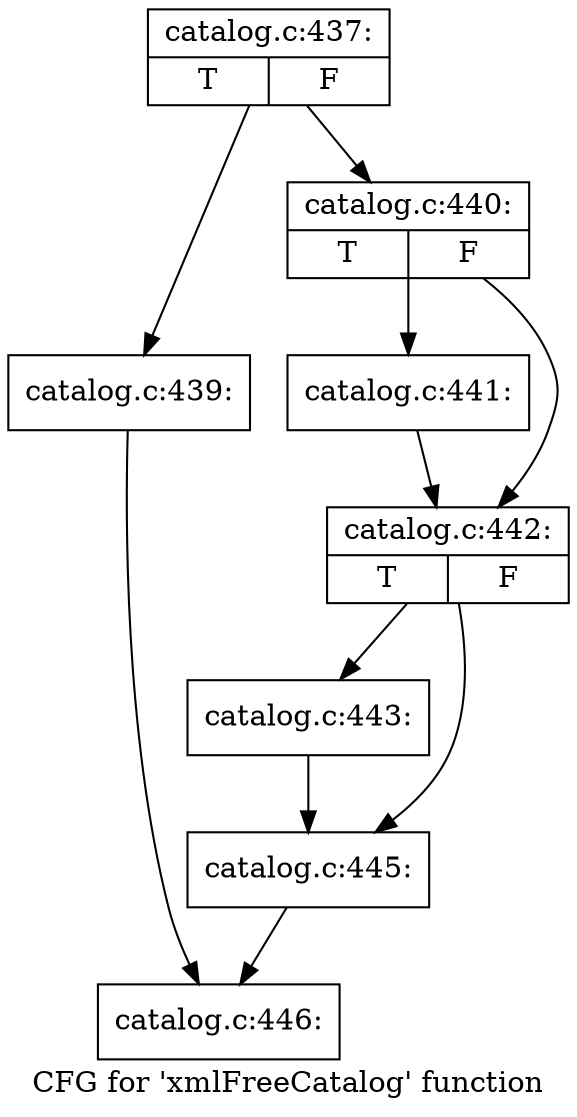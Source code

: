 digraph "CFG for 'xmlFreeCatalog' function" {
	label="CFG for 'xmlFreeCatalog' function";

	Node0x37f59a0 [shape=record,label="{catalog.c:437:|{<s0>T|<s1>F}}"];
	Node0x37f59a0 -> Node0x38018f0;
	Node0x37f59a0 -> Node0x3801940;
	Node0x38018f0 [shape=record,label="{catalog.c:439:}"];
	Node0x38018f0 -> Node0x371cda0;
	Node0x3801940 [shape=record,label="{catalog.c:440:|{<s0>T|<s1>F}}"];
	Node0x3801940 -> Node0x38021c0;
	Node0x3801940 -> Node0x3802210;
	Node0x38021c0 [shape=record,label="{catalog.c:441:}"];
	Node0x38021c0 -> Node0x3802210;
	Node0x3802210 [shape=record,label="{catalog.c:442:|{<s0>T|<s1>F}}"];
	Node0x3802210 -> Node0x3802f50;
	Node0x3802210 -> Node0x3802fa0;
	Node0x3802f50 [shape=record,label="{catalog.c:443:}"];
	Node0x3802f50 -> Node0x3802fa0;
	Node0x3802fa0 [shape=record,label="{catalog.c:445:}"];
	Node0x3802fa0 -> Node0x371cda0;
	Node0x371cda0 [shape=record,label="{catalog.c:446:}"];
}
